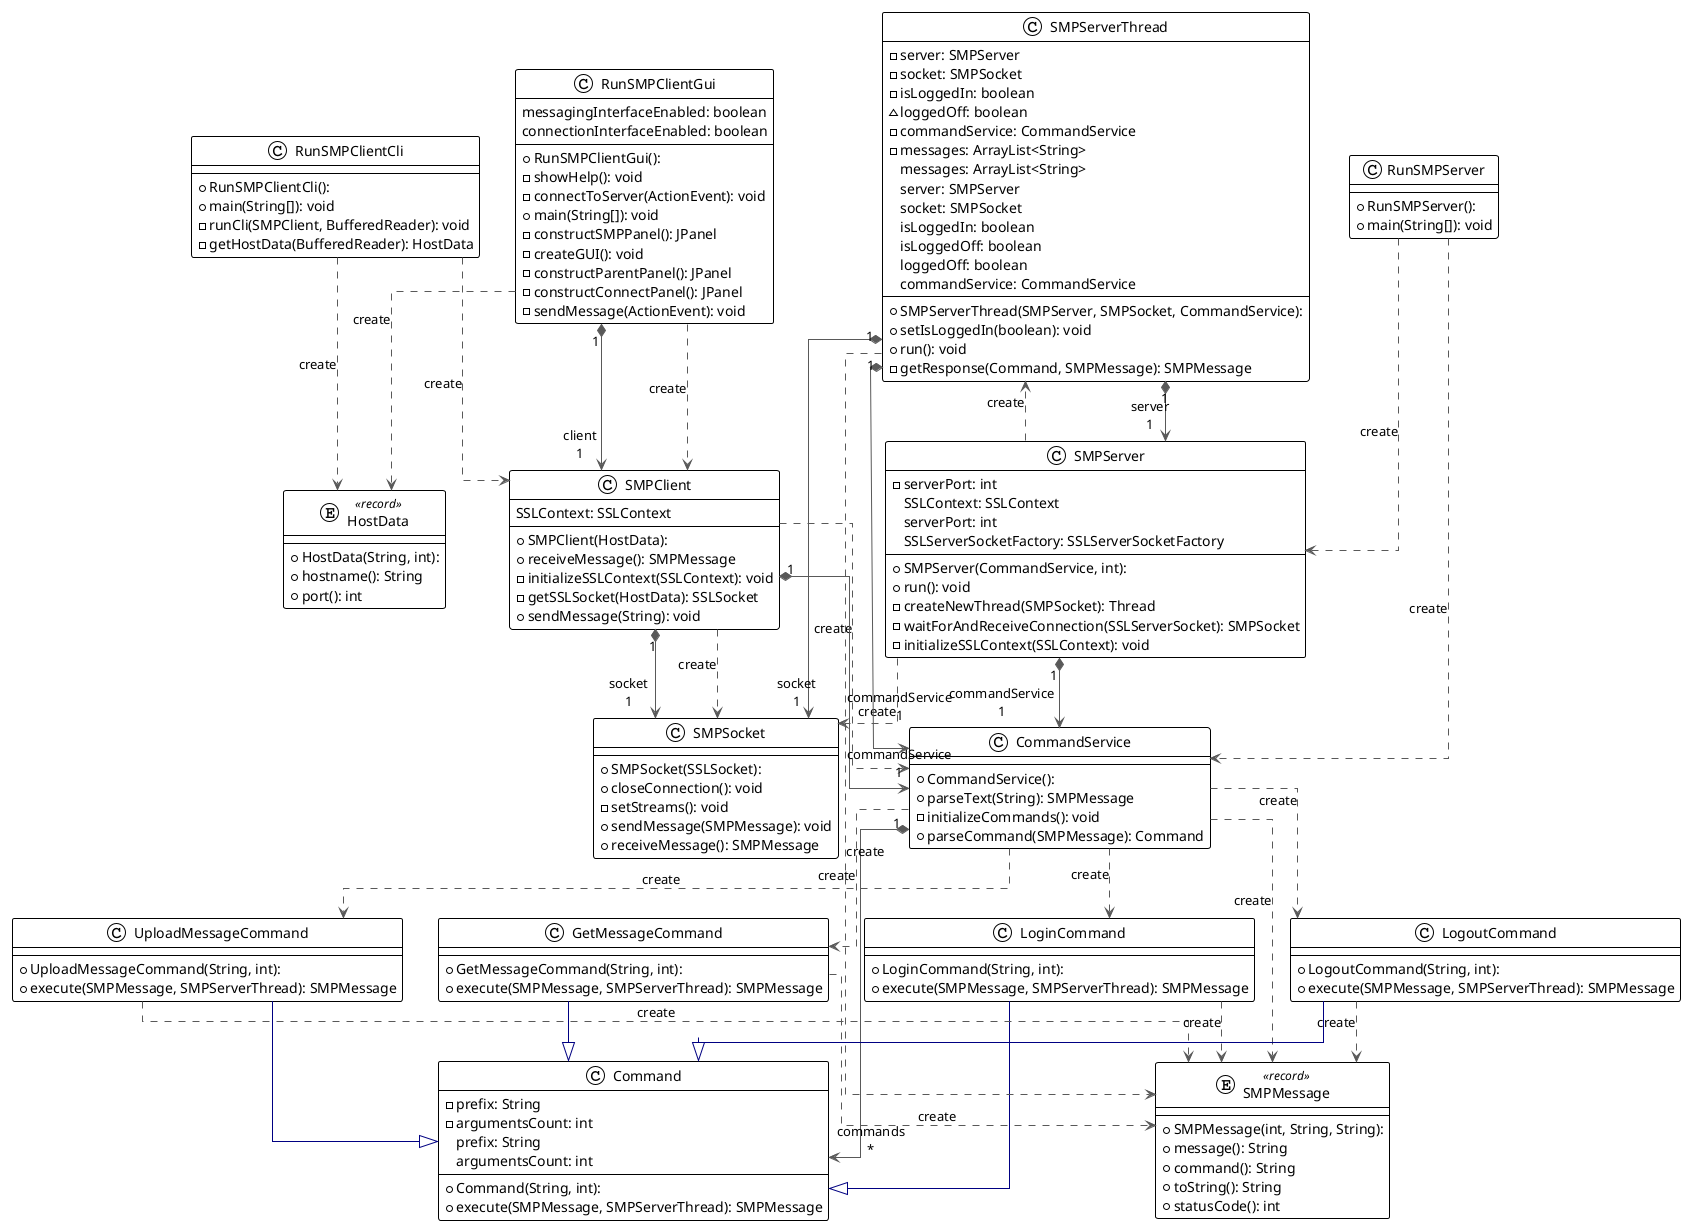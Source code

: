 @startuml

!theme plain
top to bottom direction
skinparam linetype ortho

class Command {
  + Command(String, int): 
  - prefix: String
  - argumentsCount: int
  + execute(SMPMessage, SMPServerThread): SMPMessage
   prefix: String
   argumentsCount: int
}
class CommandService {
  + CommandService(): 
  + parseText(String): SMPMessage
  - initializeCommands(): void
  + parseCommand(SMPMessage): Command
}
class GetMessageCommand {
  + GetMessageCommand(String, int): 
  + execute(SMPMessage, SMPServerThread): SMPMessage
}
entity HostData << record >> {
  + HostData(String, int): 
  + hostname(): String
  + port(): int
}
class LoginCommand {
  + LoginCommand(String, int): 
  + execute(SMPMessage, SMPServerThread): SMPMessage
}
class LogoutCommand {
  + LogoutCommand(String, int): 
  + execute(SMPMessage, SMPServerThread): SMPMessage
}
class RunSMPClientCli {
  + RunSMPClientCli(): 
  + main(String[]): void
  - runCli(SMPClient, BufferedReader): void
  - getHostData(BufferedReader): HostData
}
class RunSMPClientGui {
  + RunSMPClientGui(): 
  - showHelp(): void
  - connectToServer(ActionEvent): void
  + main(String[]): void
  - constructSMPPanel(): JPanel
  - createGUI(): void
  - constructParentPanel(): JPanel
  - constructConnectPanel(): JPanel
  - sendMessage(ActionEvent): void
   messagingInterfaceEnabled: boolean
   connectionInterfaceEnabled: boolean
}
class RunSMPServer {
  + RunSMPServer(): 
  + main(String[]): void
}
class SMPClient {
  + SMPClient(HostData): 
  + receiveMessage(): SMPMessage
  - initializeSSLContext(SSLContext): void
  - getSSLSocket(HostData): SSLSocket
  + sendMessage(String): void
   SSLContext: SSLContext
}
entity SMPMessage << record >> {
  + SMPMessage(int, String, String): 
  + message(): String
  + command(): String
  + toString(): String
  + statusCode(): int
}
class SMPServer {
  + SMPServer(CommandService, int): 
  - serverPort: int
  + run(): void
  - createNewThread(SMPSocket): Thread
  - waitForAndReceiveConnection(SSLServerSocket): SMPSocket
  - initializeSSLContext(SSLContext): void
   SSLContext: SSLContext
   serverPort: int
   SSLServerSocketFactory: SSLServerSocketFactory
}
class SMPServerThread {
  + SMPServerThread(SMPServer, SMPSocket, CommandService): 
  - server: SMPServer
  - socket: SMPSocket
  - isLoggedIn: boolean
  ~ loggedOff: boolean
  - commandService: CommandService
  - messages: ArrayList<String>
  + setIsLoggedIn(boolean): void
  + run(): void
  - getResponse(Command, SMPMessage): SMPMessage
   messages: ArrayList<String>
   server: SMPServer
   socket: SMPSocket
   isLoggedIn: boolean
   isLoggedOff: boolean
   loggedOff: boolean
   commandService: CommandService
}
class SMPSocket {
  + SMPSocket(SSLSocket): 
  + closeConnection(): void
  - setStreams(): void
  + sendMessage(SMPMessage): void
  + receiveMessage(): SMPMessage
}
class UploadMessageCommand {
  + UploadMessageCommand(String, int): 
  + execute(SMPMessage, SMPServerThread): SMPMessage
}

CommandService       "1" *-[#595959,plain]-> "commands\n*" Command              
CommandService        -[#595959,dashed]->  GetMessageCommand    : "«create»"
CommandService        -[#595959,dashed]->  LoginCommand         : "«create»"
CommandService        -[#595959,dashed]->  LogoutCommand        : "«create»"
CommandService        -[#595959,dashed]->  SMPMessage           : "«create»"
CommandService        -[#595959,dashed]->  UploadMessageCommand : "«create»"
GetMessageCommand     -[#000082,plain]-^  Command              
GetMessageCommand     -[#595959,dashed]->  SMPMessage           : "«create»"
LoginCommand          -[#000082,plain]-^  Command              
LoginCommand          -[#595959,dashed]->  SMPMessage           : "«create»"
LogoutCommand         -[#000082,plain]-^  Command              
LogoutCommand         -[#595959,dashed]->  SMPMessage           : "«create»"
RunSMPClientCli       -[#595959,dashed]->  HostData             : "«create»"
RunSMPClientCli       -[#595959,dashed]->  SMPClient            : "«create»"
RunSMPClientGui       -[#595959,dashed]->  HostData             : "«create»"
RunSMPClientGui      "1" *-[#595959,plain]-> "client\n1" SMPClient            
RunSMPClientGui       -[#595959,dashed]->  SMPClient            : "«create»"
RunSMPServer          -[#595959,dashed]->  CommandService       : "«create»"
RunSMPServer          -[#595959,dashed]->  SMPServer            : "«create»"
SMPClient             -[#595959,dashed]->  CommandService       : "«create»"
SMPClient            "1" *-[#595959,plain]-> "commandService\n1" CommandService       
SMPClient            "1" *-[#595959,plain]-> "socket\n1" SMPSocket            
SMPClient             -[#595959,dashed]->  SMPSocket            : "«create»"
SMPServer            "1" *-[#595959,plain]-> "commandService\n1" CommandService       
SMPServer             -[#595959,dashed]->  SMPServerThread      : "«create»"
SMPServer             -[#595959,dashed]->  SMPSocket            : "«create»"
SMPServerThread      "1" *-[#595959,plain]-> "commandService\n1" CommandService       
SMPServerThread       -[#595959,dashed]->  SMPMessage           : "«create»"
SMPServerThread      "1" *-[#595959,plain]-> "server\n1" SMPServer            
SMPServerThread      "1" *-[#595959,plain]-> "socket\n1" SMPSocket            
UploadMessageCommand  -[#000082,plain]-^  Command              
UploadMessageCommand  -[#595959,dashed]->  SMPMessage           : "«create»"
@enduml
